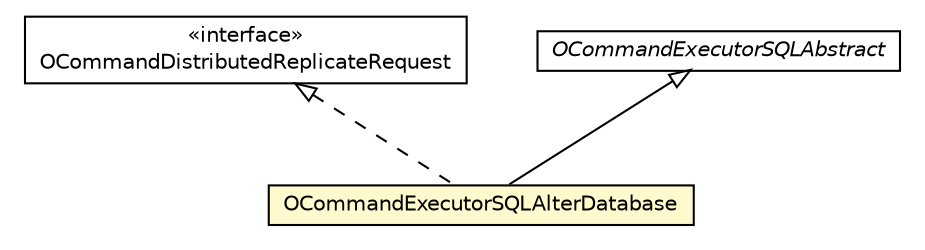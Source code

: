 #!/usr/local/bin/dot
#
# Class diagram 
# Generated by UMLGraph version R5_6-24-gf6e263 (http://www.umlgraph.org/)
#

digraph G {
	edge [fontname="Helvetica",fontsize=10,labelfontname="Helvetica",labelfontsize=10];
	node [fontname="Helvetica",fontsize=10,shape=plaintext];
	nodesep=0.25;
	ranksep=0.5;
	// com.orientechnologies.orient.core.command.OCommandDistributedReplicateRequest
	c998307 [label=<<table title="com.orientechnologies.orient.core.command.OCommandDistributedReplicateRequest" border="0" cellborder="1" cellspacing="0" cellpadding="2" port="p" href="../command/OCommandDistributedReplicateRequest.html">
		<tr><td><table border="0" cellspacing="0" cellpadding="1">
<tr><td align="center" balign="center"> &#171;interface&#187; </td></tr>
<tr><td align="center" balign="center"> OCommandDistributedReplicateRequest </td></tr>
		</table></td></tr>
		</table>>, URL="../command/OCommandDistributedReplicateRequest.html", fontname="Helvetica", fontcolor="black", fontsize=10.0];
	// com.orientechnologies.orient.core.sql.OCommandExecutorSQLAlterDatabase
	c998389 [label=<<table title="com.orientechnologies.orient.core.sql.OCommandExecutorSQLAlterDatabase" border="0" cellborder="1" cellspacing="0" cellpadding="2" port="p" bgcolor="lemonChiffon" href="./OCommandExecutorSQLAlterDatabase.html">
		<tr><td><table border="0" cellspacing="0" cellpadding="1">
<tr><td align="center" balign="center"> OCommandExecutorSQLAlterDatabase </td></tr>
		</table></td></tr>
		</table>>, URL="./OCommandExecutorSQLAlterDatabase.html", fontname="Helvetica", fontcolor="black", fontsize=10.0];
	// com.orientechnologies.orient.core.sql.OCommandExecutorSQLAbstract
	c998401 [label=<<table title="com.orientechnologies.orient.core.sql.OCommandExecutorSQLAbstract" border="0" cellborder="1" cellspacing="0" cellpadding="2" port="p" href="./OCommandExecutorSQLAbstract.html">
		<tr><td><table border="0" cellspacing="0" cellpadding="1">
<tr><td align="center" balign="center"><font face="Helvetica-Oblique"> OCommandExecutorSQLAbstract </font></td></tr>
		</table></td></tr>
		</table>>, URL="./OCommandExecutorSQLAbstract.html", fontname="Helvetica", fontcolor="black", fontsize=10.0];
	//com.orientechnologies.orient.core.sql.OCommandExecutorSQLAlterDatabase extends com.orientechnologies.orient.core.sql.OCommandExecutorSQLAbstract
	c998401:p -> c998389:p [dir=back,arrowtail=empty];
	//com.orientechnologies.orient.core.sql.OCommandExecutorSQLAlterDatabase implements com.orientechnologies.orient.core.command.OCommandDistributedReplicateRequest
	c998307:p -> c998389:p [dir=back,arrowtail=empty,style=dashed];
}

